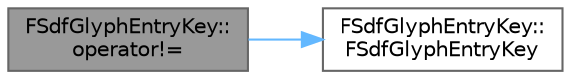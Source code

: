 digraph "FSdfGlyphEntryKey::operator!="
{
 // INTERACTIVE_SVG=YES
 // LATEX_PDF_SIZE
  bgcolor="transparent";
  edge [fontname=Helvetica,fontsize=10,labelfontname=Helvetica,labelfontsize=10];
  node [fontname=Helvetica,fontsize=10,shape=box,height=0.2,width=0.4];
  rankdir="LR";
  Node1 [id="Node000001",label="FSdfGlyphEntryKey::\loperator!=",height=0.2,width=0.4,color="gray40", fillcolor="grey60", style="filled", fontcolor="black",tooltip=" "];
  Node1 -> Node2 [id="edge1_Node000001_Node000002",color="steelblue1",style="solid",tooltip=" "];
  Node2 [id="Node000002",label="FSdfGlyphEntryKey::\lFSdfGlyphEntryKey",height=0.2,width=0.4,color="grey40", fillcolor="white", style="filled",URL="$d3/dcf/structFSdfGlyphEntryKey.html#a951ce58dc09be092bdb515df755b8194",tooltip=" "];
}
